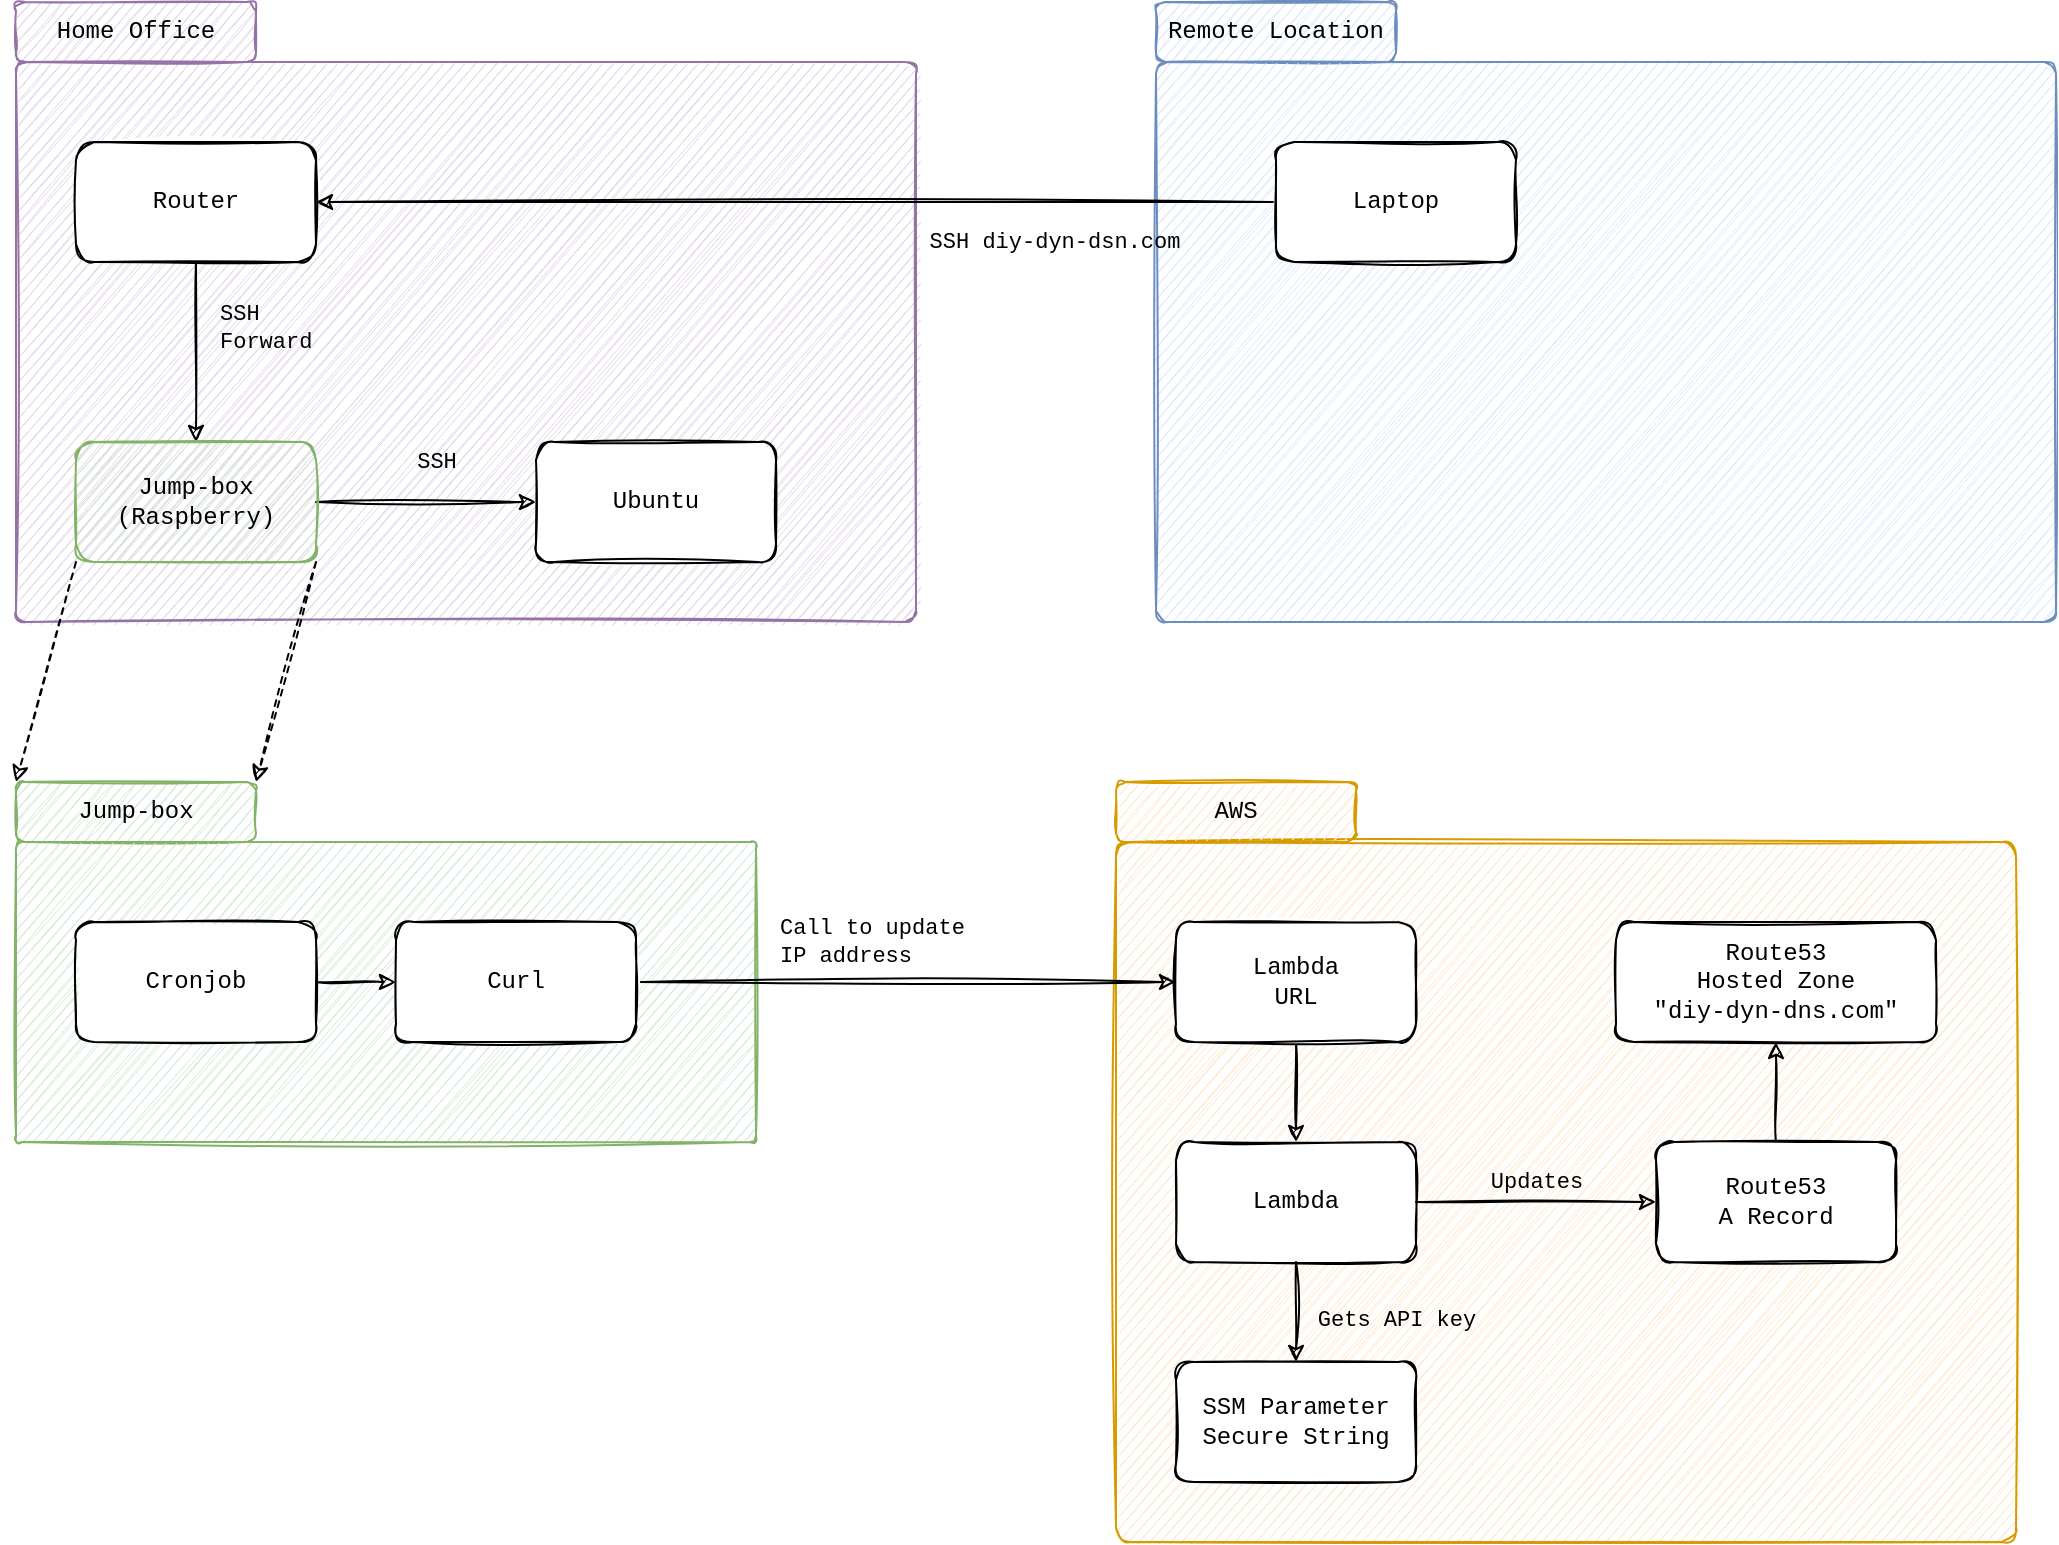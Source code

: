 <mxfile version="20.3.0" type="device"><diagram id="5mbHVL2RiK48XNavK5K6" name="Page-1"><mxGraphModel dx="2552" dy="1212" grid="1" gridSize="10" guides="1" tooltips="1" connect="1" arrows="1" fold="1" page="1" pageScale="1" pageWidth="850" pageHeight="1100" math="0" shadow="0"><root><mxCell id="0"/><mxCell id="1" parent="0"/><mxCell id="9WlABTUJLeceKSCsKjh8-7" value="" style="rounded=1;whiteSpace=wrap;html=1;sketch=1;shadow=0;fontFamily=Courier New;arcSize=2;fillColor=#ffe6cc;strokeColor=#d79b00;" parent="1" vertex="1"><mxGeometry x="-210" y="460" width="450" height="350" as="geometry"/></mxCell><mxCell id="9WlABTUJLeceKSCsKjh8-1" value="&lt;div&gt;Route53&lt;br&gt;Hosted Zone&lt;/div&gt;&lt;div&gt;&quot;diy-dyn-dns.com&quot;&lt;br&gt;&lt;/div&gt;" style="rounded=1;whiteSpace=wrap;html=1;sketch=1;shadow=0;fontFamily=Courier New;" parent="1" vertex="1"><mxGeometry x="40" y="500" width="160" height="60" as="geometry"/></mxCell><mxCell id="9WlABTUJLeceKSCsKjh8-3" style="edgeStyle=orthogonalEdgeStyle;rounded=0;orthogonalLoop=1;jettySize=auto;html=1;entryX=0.5;entryY=1;entryDx=0;entryDy=0;fontFamily=Courier New;sketch=1;" parent="1" source="9WlABTUJLeceKSCsKjh8-2" target="9WlABTUJLeceKSCsKjh8-1" edge="1"><mxGeometry relative="1" as="geometry"/></mxCell><mxCell id="9WlABTUJLeceKSCsKjh8-2" value="&lt;div&gt;Route53&lt;/div&gt;&lt;div&gt;A Record&lt;/div&gt;" style="rounded=1;whiteSpace=wrap;html=1;sketch=1;shadow=0;fontFamily=Courier New;" parent="1" vertex="1"><mxGeometry x="60" y="610" width="120" height="60" as="geometry"/></mxCell><mxCell id="9WlABTUJLeceKSCsKjh8-4" value="Lambda" style="rounded=1;whiteSpace=wrap;html=1;sketch=1;shadow=0;fontFamily=Courier New;" parent="1" vertex="1"><mxGeometry x="-180" y="610" width="120" height="60" as="geometry"/></mxCell><mxCell id="9WlABTUJLeceKSCsKjh8-9" value="AWS" style="rounded=1;whiteSpace=wrap;html=1;sketch=1;shadow=0;fontFamily=Courier New;fillColor=#ffe6cc;strokeColor=#d79b00;" parent="1" vertex="1"><mxGeometry x="-210" y="430" width="120" height="30" as="geometry"/></mxCell><mxCell id="9WlABTUJLeceKSCsKjh8-10" value="" style="rounded=1;whiteSpace=wrap;html=1;sketch=1;shadow=0;fontFamily=Courier New;arcSize=2;fillColor=#e1d5e7;strokeColor=#9673a6;" parent="1" vertex="1"><mxGeometry x="-760" y="70" width="450" height="280" as="geometry"/></mxCell><mxCell id="9WlABTUJLeceKSCsKjh8-11" value="Home Office" style="rounded=1;whiteSpace=wrap;html=1;sketch=1;shadow=0;fontFamily=Courier New;fillColor=#e1d5e7;strokeColor=#9673a6;" parent="1" vertex="1"><mxGeometry x="-760" y="40" width="120" height="30" as="geometry"/></mxCell><mxCell id="9WlABTUJLeceKSCsKjh8-17" value="" style="edgeStyle=orthogonalEdgeStyle;rounded=0;sketch=1;orthogonalLoop=1;jettySize=auto;html=1;fontFamily=Courier New;" parent="1" source="9WlABTUJLeceKSCsKjh8-6" target="9WlABTUJLeceKSCsKjh8-16" edge="1"><mxGeometry relative="1" as="geometry"/></mxCell><mxCell id="9WlABTUJLeceKSCsKjh8-18" value="&lt;div&gt;SSH&lt;/div&gt;&lt;div&gt;Forward&lt;br&gt;&lt;/div&gt;" style="edgeLabel;html=1;align=left;verticalAlign=middle;resizable=0;points=[];fontFamily=Courier New;labelBackgroundColor=none;" parent="9WlABTUJLeceKSCsKjh8-17" vertex="1" connectable="0"><mxGeometry x="0.254" y="-4" relative="1" as="geometry"><mxPoint x="14" y="-24" as="offset"/></mxGeometry></mxCell><mxCell id="9WlABTUJLeceKSCsKjh8-6" value="Router" style="rounded=1;whiteSpace=wrap;html=1;sketch=1;shadow=0;fontFamily=Courier New;" parent="1" vertex="1"><mxGeometry x="-730" y="110" width="120" height="60" as="geometry"/></mxCell><mxCell id="9WlABTUJLeceKSCsKjh8-13" style="edgeStyle=orthogonalEdgeStyle;rounded=0;sketch=1;orthogonalLoop=1;jettySize=auto;html=1;fontFamily=Courier New;" parent="1" source="9WlABTUJLeceKSCsKjh8-12" target="9WlABTUJLeceKSCsKjh8-4" edge="1"><mxGeometry relative="1" as="geometry"/></mxCell><mxCell id="9WlABTUJLeceKSCsKjh8-12" value="&lt;div&gt;Lambda&lt;br&gt;URL&lt;br&gt;&lt;/div&gt;" style="rounded=1;whiteSpace=wrap;html=1;sketch=1;shadow=0;fontFamily=Courier New;" parent="1" vertex="1"><mxGeometry x="-180" y="500" width="120" height="60" as="geometry"/></mxCell><mxCell id="9WlABTUJLeceKSCsKjh8-14" value="&lt;div&gt;SSM Parameter&lt;/div&gt;&lt;div&gt;Secure String&lt;br&gt;&lt;/div&gt;" style="rounded=1;whiteSpace=wrap;html=1;sketch=1;shadow=0;fontFamily=Courier New;" parent="1" vertex="1"><mxGeometry x="-180" y="720" width="120" height="60" as="geometry"/></mxCell><mxCell id="9WlABTUJLeceKSCsKjh8-20" value="SSH" style="edgeStyle=orthogonalEdgeStyle;rounded=0;sketch=1;orthogonalLoop=1;jettySize=auto;html=1;entryX=0;entryY=0.5;entryDx=0;entryDy=0;fontFamily=Courier New;labelBackgroundColor=none;" parent="1" source="9WlABTUJLeceKSCsKjh8-16" target="9WlABTUJLeceKSCsKjh8-19" edge="1"><mxGeometry x="0.091" y="20" relative="1" as="geometry"><mxPoint as="offset"/></mxGeometry></mxCell><mxCell id="9WlABTUJLeceKSCsKjh8-24" style="rounded=0;sketch=1;orthogonalLoop=1;jettySize=auto;html=1;entryX=0;entryY=0;entryDx=0;entryDy=0;fontFamily=Courier New;exitX=0;exitY=1;exitDx=0;exitDy=0;dashed=1;" parent="1" source="9WlABTUJLeceKSCsKjh8-16" target="9WlABTUJLeceKSCsKjh8-21" edge="1"><mxGeometry relative="1" as="geometry"/></mxCell><mxCell id="9WlABTUJLeceKSCsKjh8-16" value="&lt;div&gt;Jump-box&lt;/div&gt;&lt;div&gt;(Raspberry)&lt;br&gt;&lt;/div&gt;" style="rounded=1;whiteSpace=wrap;html=1;sketch=1;shadow=0;fontFamily=Courier New;fillColor=#d5e8d4;strokeColor=#82b366;" parent="1" vertex="1"><mxGeometry x="-730" y="260" width="120" height="60" as="geometry"/></mxCell><mxCell id="9WlABTUJLeceKSCsKjh8-19" value="Ubuntu" style="rounded=1;whiteSpace=wrap;html=1;sketch=1;shadow=0;fontFamily=Courier New;" parent="1" vertex="1"><mxGeometry x="-500" y="260" width="120" height="60" as="geometry"/></mxCell><mxCell id="9WlABTUJLeceKSCsKjh8-21" value="Jump-box" style="rounded=1;whiteSpace=wrap;html=1;sketch=1;shadow=0;fontFamily=Courier New;fillColor=#d5e8d4;strokeColor=#82b366;" parent="1" vertex="1"><mxGeometry x="-760" y="430" width="120" height="30" as="geometry"/></mxCell><mxCell id="9WlABTUJLeceKSCsKjh8-22" value="" style="rounded=1;whiteSpace=wrap;html=1;sketch=1;shadow=0;fontFamily=Courier New;arcSize=2;fillColor=#d5e8d4;strokeColor=#82b366;" parent="1" vertex="1"><mxGeometry x="-760" y="460" width="370" height="150" as="geometry"/></mxCell><mxCell id="9WlABTUJLeceKSCsKjh8-27" style="edgeStyle=none;rounded=0;sketch=1;orthogonalLoop=1;jettySize=auto;html=1;entryX=0;entryY=0.5;entryDx=0;entryDy=0;fontFamily=Courier New;" parent="1" source="9WlABTUJLeceKSCsKjh8-23" target="9WlABTUJLeceKSCsKjh8-26" edge="1"><mxGeometry relative="1" as="geometry"/></mxCell><mxCell id="9WlABTUJLeceKSCsKjh8-23" value="Cronjob" style="rounded=1;whiteSpace=wrap;html=1;sketch=1;shadow=0;fontFamily=Courier New;" parent="1" vertex="1"><mxGeometry x="-730" y="500" width="120" height="60" as="geometry"/></mxCell><mxCell id="9WlABTUJLeceKSCsKjh8-25" style="rounded=0;sketch=1;orthogonalLoop=1;jettySize=auto;html=1;entryX=1;entryY=0;entryDx=0;entryDy=0;fontFamily=Courier New;exitX=1;exitY=1;exitDx=0;exitDy=0;dashed=1;" parent="1" source="9WlABTUJLeceKSCsKjh8-16" target="9WlABTUJLeceKSCsKjh8-21" edge="1"><mxGeometry relative="1" as="geometry"><mxPoint x="-720" y="330" as="sourcePoint"/><mxPoint x="-750" y="440" as="targetPoint"/></mxGeometry></mxCell><mxCell id="9WlABTUJLeceKSCsKjh8-28" style="edgeStyle=none;rounded=0;sketch=1;orthogonalLoop=1;jettySize=auto;html=1;entryX=0;entryY=0.5;entryDx=0;entryDy=0;fontFamily=Courier New;" parent="1" source="9WlABTUJLeceKSCsKjh8-26" target="9WlABTUJLeceKSCsKjh8-12" edge="1"><mxGeometry relative="1" as="geometry"/></mxCell><mxCell id="9WlABTUJLeceKSCsKjh8-29" value="&lt;div&gt;Call to update&lt;/div&gt;&lt;div&gt;IP address&lt;/div&gt;" style="edgeLabel;html=1;align=left;verticalAlign=middle;resizable=0;points=[];fontFamily=Courier New;labelBackgroundColor=none;" parent="9WlABTUJLeceKSCsKjh8-28" vertex="1" connectable="0"><mxGeometry x="0.2" y="-1" relative="1" as="geometry"><mxPoint x="-92" y="-21" as="offset"/></mxGeometry></mxCell><mxCell id="9WlABTUJLeceKSCsKjh8-26" value="Curl" style="rounded=1;whiteSpace=wrap;html=1;sketch=1;shadow=0;fontFamily=Courier New;" parent="1" vertex="1"><mxGeometry x="-570" y="500" width="120" height="60" as="geometry"/></mxCell><mxCell id="9WlABTUJLeceKSCsKjh8-30" value="Remote Location" style="rounded=1;whiteSpace=wrap;html=1;sketch=1;shadow=0;fontFamily=Courier New;fillColor=#dae8fc;strokeColor=#6c8ebf;" parent="1" vertex="1"><mxGeometry x="-190" y="40" width="120" height="30" as="geometry"/></mxCell><mxCell id="9WlABTUJLeceKSCsKjh8-31" value="" style="rounded=1;whiteSpace=wrap;html=1;sketch=1;shadow=0;fontFamily=Courier New;arcSize=2;fillColor=#dae8fc;strokeColor=#6c8ebf;" parent="1" vertex="1"><mxGeometry x="-190" y="70" width="450" height="280" as="geometry"/></mxCell><mxCell id="9WlABTUJLeceKSCsKjh8-33" value="SSH diy-dyn-dsn.com" style="edgeStyle=none;rounded=0;sketch=1;orthogonalLoop=1;jettySize=auto;html=1;entryX=1;entryY=0.5;entryDx=0;entryDy=0;fontFamily=Courier New;labelBackgroundColor=none;" parent="1" source="9WlABTUJLeceKSCsKjh8-32" target="9WlABTUJLeceKSCsKjh8-6" edge="1"><mxGeometry x="-0.542" y="20" relative="1" as="geometry"><mxPoint x="-1" as="offset"/></mxGeometry></mxCell><mxCell id="9WlABTUJLeceKSCsKjh8-32" value="Laptop" style="rounded=1;whiteSpace=wrap;html=1;sketch=1;shadow=0;fontFamily=Courier New;" parent="1" vertex="1"><mxGeometry x="-130" y="110" width="120" height="60" as="geometry"/></mxCell><mxCell id="9WlABTUJLeceKSCsKjh8-5" value="Updates" style="edgeStyle=orthogonalEdgeStyle;rounded=0;sketch=1;orthogonalLoop=1;jettySize=auto;html=1;fontFamily=Courier New;labelBackgroundColor=none;" parent="1" source="9WlABTUJLeceKSCsKjh8-4" target="9WlABTUJLeceKSCsKjh8-2" edge="1"><mxGeometry y="10" relative="1" as="geometry"><mxPoint as="offset"/></mxGeometry></mxCell><mxCell id="9WlABTUJLeceKSCsKjh8-15" value="Gets API key" style="edgeStyle=orthogonalEdgeStyle;rounded=0;sketch=1;orthogonalLoop=1;jettySize=auto;html=1;entryX=0.5;entryY=0;entryDx=0;entryDy=0;fontFamily=Courier New;labelBackgroundColor=none;" parent="1" source="9WlABTUJLeceKSCsKjh8-4" target="9WlABTUJLeceKSCsKjh8-14" edge="1"><mxGeometry x="0.2" y="50" relative="1" as="geometry"><mxPoint y="-1" as="offset"/></mxGeometry></mxCell></root></mxGraphModel></diagram></mxfile>